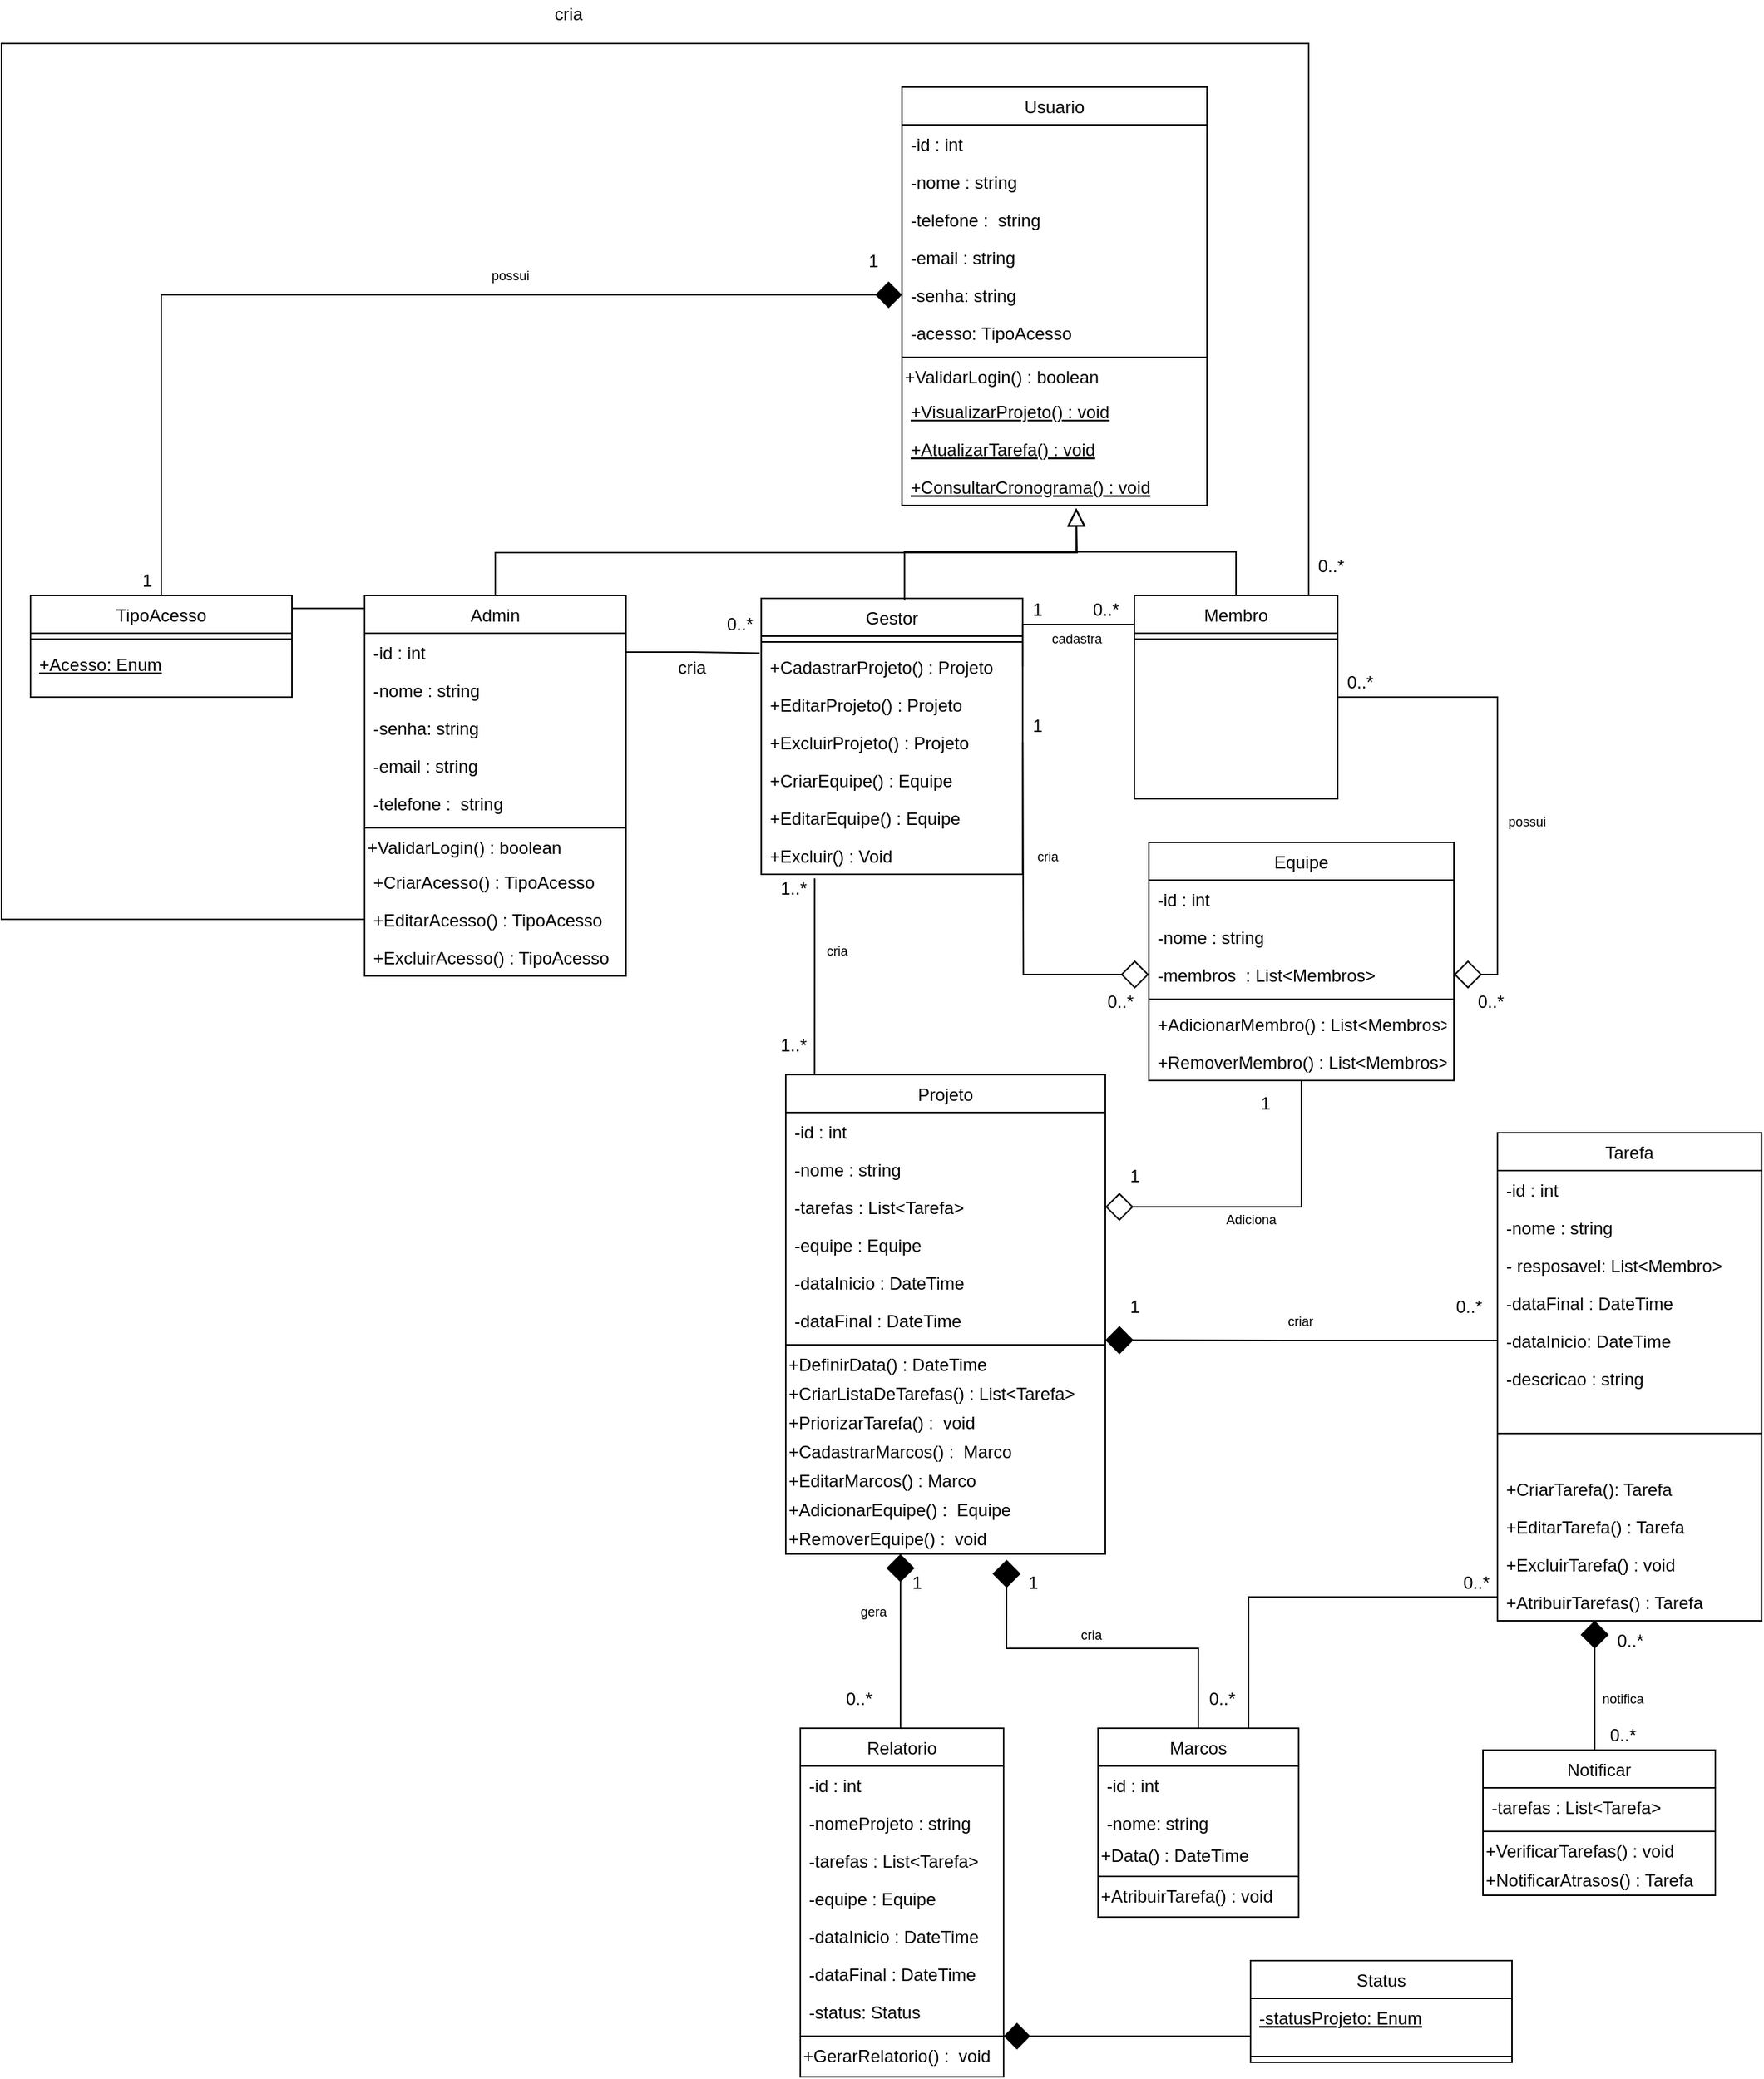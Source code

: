 <mxfile version="16.2.6" type="device"><diagram id="C5RBs43oDa-KdzZeNtuy" name="Page-1"><mxGraphModel dx="1855" dy="1748" grid="1" gridSize="10" guides="1" tooltips="1" connect="1" arrows="1" fold="1" page="1" pageScale="1" pageWidth="827" pageHeight="1169" math="0" shadow="0"><root><mxCell id="WIyWlLk6GJQsqaUBKTNV-0"/><mxCell id="WIyWlLk6GJQsqaUBKTNV-1" parent="WIyWlLk6GJQsqaUBKTNV-0"/><mxCell id="zkfFHV4jXpPFQw0GAbJ--0" value="Usuario" style="swimlane;fontStyle=0;align=center;verticalAlign=top;childLayout=stackLayout;horizontal=1;startSize=26;horizontalStack=0;resizeParent=1;resizeLast=0;collapsible=1;marginBottom=0;rounded=0;shadow=0;strokeWidth=1;" parent="WIyWlLk6GJQsqaUBKTNV-1" vertex="1"><mxGeometry x="140" y="-10" width="210" height="288" as="geometry"><mxRectangle x="230" y="140" width="160" height="26" as="alternateBounds"/></mxGeometry></mxCell><mxCell id="2-9peWO-3SJWqdCDQ_HK-16" value="-id : int" style="text;align=left;verticalAlign=top;spacingLeft=4;spacingRight=4;overflow=hidden;rotatable=0;points=[[0,0.5],[1,0.5]];portConstraint=eastwest;rounded=0;shadow=0;html=0;" parent="zkfFHV4jXpPFQw0GAbJ--0" vertex="1"><mxGeometry y="26" width="210" height="26" as="geometry"/></mxCell><mxCell id="zkfFHV4jXpPFQw0GAbJ--1" value="-nome : string " style="text;align=left;verticalAlign=top;spacingLeft=4;spacingRight=4;overflow=hidden;rotatable=0;points=[[0,0.5],[1,0.5]];portConstraint=eastwest;" parent="zkfFHV4jXpPFQw0GAbJ--0" vertex="1"><mxGeometry y="52" width="210" height="26" as="geometry"/></mxCell><mxCell id="zkfFHV4jXpPFQw0GAbJ--2" value="-telefone :  string" style="text;align=left;verticalAlign=top;spacingLeft=4;spacingRight=4;overflow=hidden;rotatable=0;points=[[0,0.5],[1,0.5]];portConstraint=eastwest;rounded=0;shadow=0;html=0;" parent="zkfFHV4jXpPFQw0GAbJ--0" vertex="1"><mxGeometry y="78" width="210" height="26" as="geometry"/></mxCell><mxCell id="zkfFHV4jXpPFQw0GAbJ--3" value="-email : string" style="text;align=left;verticalAlign=top;spacingLeft=4;spacingRight=4;overflow=hidden;rotatable=0;points=[[0,0.5],[1,0.5]];portConstraint=eastwest;rounded=0;shadow=0;html=0;" parent="zkfFHV4jXpPFQw0GAbJ--0" vertex="1"><mxGeometry y="104" width="210" height="26" as="geometry"/></mxCell><mxCell id="2-9peWO-3SJWqdCDQ_HK-17" value="-senha: string" style="text;align=left;verticalAlign=top;spacingLeft=4;spacingRight=4;overflow=hidden;rotatable=0;points=[[0,0.5],[1,0.5]];portConstraint=eastwest;rounded=0;shadow=0;html=0;fontStyle=0" parent="zkfFHV4jXpPFQw0GAbJ--0" vertex="1"><mxGeometry y="130" width="210" height="26" as="geometry"/></mxCell><mxCell id="MLnQ_oi7AWbO-3yDNkzA-22" value="-acesso: TipoAcesso &#10;" style="text;align=left;verticalAlign=top;spacingLeft=4;spacingRight=4;overflow=hidden;rotatable=0;points=[[0,0.5],[1,0.5]];portConstraint=eastwest;rounded=0;shadow=0;html=0;fontStyle=0" parent="zkfFHV4jXpPFQw0GAbJ--0" vertex="1"><mxGeometry y="156" width="210" height="26" as="geometry"/></mxCell><mxCell id="zkfFHV4jXpPFQw0GAbJ--4" value="" style="line;html=1;strokeWidth=1;align=left;verticalAlign=middle;spacingTop=-1;spacingLeft=3;spacingRight=3;rotatable=0;labelPosition=right;points=[];portConstraint=eastwest;" parent="zkfFHV4jXpPFQw0GAbJ--0" vertex="1"><mxGeometry y="182" width="210" height="8" as="geometry"/></mxCell><mxCell id="2-9peWO-3SJWqdCDQ_HK-19" value="+ValidarLogin() : boolean" style="text;html=1;align=left;verticalAlign=middle;resizable=0;points=[];autosize=1;strokeColor=none;fillColor=none;" parent="zkfFHV4jXpPFQw0GAbJ--0" vertex="1"><mxGeometry y="190" width="210" height="20" as="geometry"/></mxCell><mxCell id="2-9peWO-3SJWqdCDQ_HK-39" value="+VisualizarProjeto() : void" style="text;align=left;verticalAlign=top;spacingLeft=4;spacingRight=4;overflow=hidden;rotatable=0;points=[[0,0.5],[1,0.5]];portConstraint=eastwest;fontStyle=4" parent="zkfFHV4jXpPFQw0GAbJ--0" vertex="1"><mxGeometry y="210" width="210" height="26" as="geometry"/></mxCell><mxCell id="2-9peWO-3SJWqdCDQ_HK-55" value="+AtualizarTarefa() : void" style="text;align=left;verticalAlign=top;spacingLeft=4;spacingRight=4;overflow=hidden;rotatable=0;points=[[0,0.5],[1,0.5]];portConstraint=eastwest;fontStyle=4" parent="zkfFHV4jXpPFQw0GAbJ--0" vertex="1"><mxGeometry y="236" width="210" height="26" as="geometry"/></mxCell><mxCell id="xF9wtxN4hZc25DgYf-ld-66" value="+ConsultarCronograma() : void&#10;" style="text;align=left;verticalAlign=top;spacingLeft=4;spacingRight=4;overflow=hidden;rotatable=0;points=[[0,0.5],[1,0.5]];portConstraint=eastwest;fontStyle=4" parent="zkfFHV4jXpPFQw0GAbJ--0" vertex="1"><mxGeometry y="262" width="210" height="26" as="geometry"/></mxCell><mxCell id="zkfFHV4jXpPFQw0GAbJ--6" value="Gestor" style="swimlane;fontStyle=0;align=center;verticalAlign=top;childLayout=stackLayout;horizontal=1;startSize=26;horizontalStack=0;resizeParent=1;resizeLast=0;collapsible=1;marginBottom=0;rounded=0;shadow=0;strokeWidth=1;" parent="WIyWlLk6GJQsqaUBKTNV-1" vertex="1"><mxGeometry x="43.12" y="342" width="180" height="190" as="geometry"><mxRectangle x="120" y="360" width="160" height="26" as="alternateBounds"/></mxGeometry></mxCell><mxCell id="zkfFHV4jXpPFQw0GAbJ--9" value="" style="line;html=1;strokeWidth=1;align=left;verticalAlign=middle;spacingTop=-1;spacingLeft=3;spacingRight=3;rotatable=0;labelPosition=right;points=[];portConstraint=eastwest;" parent="zkfFHV4jXpPFQw0GAbJ--6" vertex="1"><mxGeometry y="26" width="180" height="8" as="geometry"/></mxCell><mxCell id="zkfFHV4jXpPFQw0GAbJ--10" value="+CadastrarProjeto() : Projeto " style="text;align=left;verticalAlign=top;spacingLeft=4;spacingRight=4;overflow=hidden;rotatable=0;points=[[0,0.5],[1,0.5]];portConstraint=eastwest;fontStyle=0" parent="zkfFHV4jXpPFQw0GAbJ--6" vertex="1"><mxGeometry y="34" width="180" height="26" as="geometry"/></mxCell><mxCell id="MLnQ_oi7AWbO-3yDNkzA-14" value="+EditarProjeto() : Projeto &#10;" style="text;align=left;verticalAlign=top;spacingLeft=4;spacingRight=4;overflow=hidden;rotatable=0;points=[[0,0.5],[1,0.5]];portConstraint=eastwest;" parent="zkfFHV4jXpPFQw0GAbJ--6" vertex="1"><mxGeometry y="60" width="180" height="26" as="geometry"/></mxCell><mxCell id="b1nJ6MfhxWU4I53ZfRRD-22" value="+ExcluirProjeto() : Projeto &#10;" style="text;align=left;verticalAlign=top;spacingLeft=4;spacingRight=4;overflow=hidden;rotatable=0;points=[[0,0.5],[1,0.5]];portConstraint=eastwest;" vertex="1" parent="zkfFHV4jXpPFQw0GAbJ--6"><mxGeometry y="86" width="180" height="26" as="geometry"/></mxCell><mxCell id="b1nJ6MfhxWU4I53ZfRRD-27" value="+CriarEquipe() : Equipe&#10;" style="text;align=left;verticalAlign=top;spacingLeft=4;spacingRight=4;overflow=hidden;rotatable=0;points=[[0,0.5],[1,0.5]];portConstraint=eastwest;" vertex="1" parent="zkfFHV4jXpPFQw0GAbJ--6"><mxGeometry y="112" width="180" height="26" as="geometry"/></mxCell><mxCell id="b1nJ6MfhxWU4I53ZfRRD-28" value="+EditarEquipe() : Equipe&#10;" style="text;align=left;verticalAlign=top;spacingLeft=4;spacingRight=4;overflow=hidden;rotatable=0;points=[[0,0.5],[1,0.5]];portConstraint=eastwest;" vertex="1" parent="zkfFHV4jXpPFQw0GAbJ--6"><mxGeometry y="138" width="180" height="26" as="geometry"/></mxCell><mxCell id="b1nJ6MfhxWU4I53ZfRRD-29" value="+Excluir() : Void&#10;" style="text;align=left;verticalAlign=top;spacingLeft=4;spacingRight=4;overflow=hidden;rotatable=0;points=[[0,0.5],[1,0.5]];portConstraint=eastwest;" vertex="1" parent="zkfFHV4jXpPFQw0GAbJ--6"><mxGeometry y="164" width="180" height="26" as="geometry"/></mxCell><mxCell id="zkfFHV4jXpPFQw0GAbJ--12" value="" style="endArrow=block;endSize=10;endFill=0;shadow=0;strokeWidth=1;rounded=0;edgeStyle=elbowEdgeStyle;elbow=vertical;exitX=0.548;exitY=0.008;exitDx=0;exitDy=0;exitPerimeter=0;" parent="WIyWlLk6GJQsqaUBKTNV-1" source="zkfFHV4jXpPFQw0GAbJ--6" edge="1"><mxGeometry width="160" relative="1" as="geometry"><mxPoint x="200" y="203" as="sourcePoint"/><mxPoint x="260" y="280" as="targetPoint"/><Array as="points"><mxPoint x="150" y="310"/><mxPoint x="130" y="270"/><mxPoint x="150" y="260"/><mxPoint x="140" y="230"/><mxPoint x="200" y="220"/><mxPoint x="180" y="200"/><mxPoint x="170" y="200"/><mxPoint x="170" y="200"/><mxPoint x="180" y="220"/><mxPoint x="110" y="220"/><mxPoint x="150" y="210"/><mxPoint x="210" y="230"/></Array></mxGeometry></mxCell><mxCell id="xF9wtxN4hZc25DgYf-ld-84" style="edgeStyle=orthogonalEdgeStyle;rounded=0;orthogonalLoop=1;jettySize=auto;html=1;exitX=1;exitY=0.5;exitDx=0;exitDy=0;entryX=1;entryY=0.5;entryDx=0;entryDy=0;endArrow=diamond;endFill=0;endSize=17;" parent="WIyWlLk6GJQsqaUBKTNV-1" source="2-9peWO-3SJWqdCDQ_HK-6" target="2-9peWO-3SJWqdCDQ_HK-50" edge="1"><mxGeometry relative="1" as="geometry"/></mxCell><mxCell id="2-9peWO-3SJWqdCDQ_HK-6" value="Membro" style="swimlane;fontStyle=0;align=center;verticalAlign=top;childLayout=stackLayout;horizontal=1;startSize=26;horizontalStack=0;resizeParent=1;resizeLast=0;collapsible=1;marginBottom=0;rounded=0;shadow=0;strokeWidth=1;" parent="WIyWlLk6GJQsqaUBKTNV-1" vertex="1"><mxGeometry x="300" y="340" width="140" height="140" as="geometry"><mxRectangle x="300" y="320" width="160" height="26" as="alternateBounds"/></mxGeometry></mxCell><mxCell id="2-9peWO-3SJWqdCDQ_HK-8" value="" style="line;html=1;strokeWidth=1;align=left;verticalAlign=middle;spacingTop=-1;spacingLeft=3;spacingRight=3;rotatable=0;labelPosition=right;points=[];portConstraint=eastwest;" parent="2-9peWO-3SJWqdCDQ_HK-6" vertex="1"><mxGeometry y="26" width="140" height="8" as="geometry"/></mxCell><mxCell id="2-9peWO-3SJWqdCDQ_HK-15" value="" style="endArrow=block;endSize=10;endFill=0;shadow=0;strokeWidth=1;rounded=0;edgeStyle=elbowEdgeStyle;elbow=vertical;exitX=0.5;exitY=0;exitDx=0;exitDy=0;" parent="WIyWlLk6GJQsqaUBKTNV-1" source="2-9peWO-3SJWqdCDQ_HK-6" edge="1"><mxGeometry width="160" relative="1" as="geometry"><mxPoint x="280" y="260" as="sourcePoint"/><mxPoint x="260" y="280" as="targetPoint"/><Array as="points"><mxPoint x="260" y="310"/><mxPoint x="230" y="230"/><mxPoint x="180" y="220"/><mxPoint x="170" y="230"/><mxPoint x="170" y="230"/><mxPoint x="170" y="230"/><mxPoint x="260" y="230"/><mxPoint x="270" y="240"/><mxPoint x="250" y="230"/><mxPoint x="270" y="240"/><mxPoint x="270" y="230"/><mxPoint x="260" y="240"/><mxPoint x="360" y="230"/><mxPoint x="290" y="230"/><mxPoint x="330" y="220"/><mxPoint x="390" y="240"/></Array></mxGeometry></mxCell><mxCell id="b1nJ6MfhxWU4I53ZfRRD-11" style="edgeStyle=orthogonalEdgeStyle;rounded=0;orthogonalLoop=1;jettySize=auto;html=1;exitX=0.25;exitY=0;exitDx=0;exitDy=0;endArrow=none;endFill=0;endSize=16;entryX=0.204;entryY=1.106;entryDx=0;entryDy=0;entryPerimeter=0;" edge="1" parent="WIyWlLk6GJQsqaUBKTNV-1" source="2-9peWO-3SJWqdCDQ_HK-20" target="b1nJ6MfhxWU4I53ZfRRD-29"><mxGeometry relative="1" as="geometry"><mxPoint x="80" y="540" as="targetPoint"/><Array as="points"><mxPoint x="80" y="670"/></Array></mxGeometry></mxCell><mxCell id="2-9peWO-3SJWqdCDQ_HK-20" value="Projeto" style="swimlane;fontStyle=0;align=center;verticalAlign=top;childLayout=stackLayout;horizontal=1;startSize=26;horizontalStack=0;resizeParent=1;resizeLast=0;collapsible=1;marginBottom=0;rounded=0;shadow=0;strokeWidth=1;" parent="WIyWlLk6GJQsqaUBKTNV-1" vertex="1"><mxGeometry x="60" y="670" width="220" height="330" as="geometry"><mxRectangle x="230" y="140" width="160" height="26" as="alternateBounds"/></mxGeometry></mxCell><mxCell id="2-9peWO-3SJWqdCDQ_HK-21" value="-id : int" style="text;align=left;verticalAlign=top;spacingLeft=4;spacingRight=4;overflow=hidden;rotatable=0;points=[[0,0.5],[1,0.5]];portConstraint=eastwest;rounded=0;shadow=0;html=0;" parent="2-9peWO-3SJWqdCDQ_HK-20" vertex="1"><mxGeometry y="26" width="220" height="26" as="geometry"/></mxCell><mxCell id="2-9peWO-3SJWqdCDQ_HK-22" value="-nome : string " style="text;align=left;verticalAlign=top;spacingLeft=4;spacingRight=4;overflow=hidden;rotatable=0;points=[[0,0.5],[1,0.5]];portConstraint=eastwest;" parent="2-9peWO-3SJWqdCDQ_HK-20" vertex="1"><mxGeometry y="52" width="220" height="26" as="geometry"/></mxCell><mxCell id="2-9peWO-3SJWqdCDQ_HK-23" value="-tarefas : List&lt;Tarefa&gt; " style="text;align=left;verticalAlign=top;spacingLeft=4;spacingRight=4;overflow=hidden;rotatable=0;points=[[0,0.5],[1,0.5]];portConstraint=eastwest;rounded=0;shadow=0;html=0;" parent="2-9peWO-3SJWqdCDQ_HK-20" vertex="1"><mxGeometry y="78" width="220" height="26" as="geometry"/></mxCell><mxCell id="2-9peWO-3SJWqdCDQ_HK-24" value="-equipe : Equipe" style="text;align=left;verticalAlign=top;spacingLeft=4;spacingRight=4;overflow=hidden;rotatable=0;points=[[0,0.5],[1,0.5]];portConstraint=eastwest;rounded=0;shadow=0;html=0;" parent="2-9peWO-3SJWqdCDQ_HK-20" vertex="1"><mxGeometry y="104" width="220" height="26" as="geometry"/></mxCell><mxCell id="2-9peWO-3SJWqdCDQ_HK-44" value="-dataInicio : DateTime" style="text;align=left;verticalAlign=top;spacingLeft=4;spacingRight=4;overflow=hidden;rotatable=0;points=[[0,0.5],[1,0.5]];portConstraint=eastwest;rounded=0;shadow=0;html=0;" parent="2-9peWO-3SJWqdCDQ_HK-20" vertex="1"><mxGeometry y="130" width="220" height="26" as="geometry"/></mxCell><mxCell id="2-9peWO-3SJWqdCDQ_HK-25" value="-dataFinal : DateTime" style="text;align=left;verticalAlign=top;spacingLeft=4;spacingRight=4;overflow=hidden;rotatable=0;points=[[0,0.5],[1,0.5]];portConstraint=eastwest;rounded=0;shadow=0;html=0;" parent="2-9peWO-3SJWqdCDQ_HK-20" vertex="1"><mxGeometry y="156" width="220" height="26" as="geometry"/></mxCell><mxCell id="2-9peWO-3SJWqdCDQ_HK-26" value="" style="line;html=1;strokeWidth=1;align=left;verticalAlign=middle;spacingTop=-1;spacingLeft=3;spacingRight=3;rotatable=0;labelPosition=right;points=[];portConstraint=eastwest;" parent="2-9peWO-3SJWqdCDQ_HK-20" vertex="1"><mxGeometry y="182" width="220" height="8" as="geometry"/></mxCell><mxCell id="xF9wtxN4hZc25DgYf-ld-1" value="+DefinirData() : DateTime" style="text;html=1;align=left;verticalAlign=middle;resizable=0;points=[];autosize=1;strokeColor=none;fillColor=none;" parent="2-9peWO-3SJWqdCDQ_HK-20" vertex="1"><mxGeometry y="190" width="220" height="20" as="geometry"/></mxCell><mxCell id="xF9wtxN4hZc25DgYf-ld-0" value="+CriarListaDeTarefas() : List&amp;lt;Tarefa&amp;gt;&amp;nbsp;" style="text;html=1;align=left;verticalAlign=middle;resizable=0;points=[];autosize=1;strokeColor=none;fillColor=none;" parent="2-9peWO-3SJWqdCDQ_HK-20" vertex="1"><mxGeometry y="210" width="220" height="20" as="geometry"/></mxCell><mxCell id="xF9wtxN4hZc25DgYf-ld-2" style="edgeStyle=orthogonalEdgeStyle;rounded=0;orthogonalLoop=1;jettySize=auto;html=1;exitX=1;exitY=0.5;exitDx=0;exitDy=0;endArrow=none;endFill=0;" parent="2-9peWO-3SJWqdCDQ_HK-20" source="2-9peWO-3SJWqdCDQ_HK-24" target="2-9peWO-3SJWqdCDQ_HK-24" edge="1"><mxGeometry relative="1" as="geometry"/></mxCell><mxCell id="xF9wtxN4hZc25DgYf-ld-11" value="+PriorizarTarefa() :&amp;nbsp; void" style="text;html=1;align=left;verticalAlign=middle;resizable=0;points=[];autosize=1;strokeColor=none;fillColor=none;" parent="2-9peWO-3SJWqdCDQ_HK-20" vertex="1"><mxGeometry y="230" width="220" height="20" as="geometry"/></mxCell><mxCell id="xF9wtxN4hZc25DgYf-ld-3" value="+CadastrarMarcos() :&amp;nbsp; Marco" style="text;html=1;align=left;verticalAlign=middle;resizable=0;points=[];autosize=1;strokeColor=none;fillColor=none;" parent="2-9peWO-3SJWqdCDQ_HK-20" vertex="1"><mxGeometry y="250" width="220" height="20" as="geometry"/></mxCell><mxCell id="xF9wtxN4hZc25DgYf-ld-46" value="+EditarMarcos() : Marco" style="text;html=1;align=left;verticalAlign=middle;resizable=0;points=[];autosize=1;strokeColor=none;fillColor=none;" parent="2-9peWO-3SJWqdCDQ_HK-20" vertex="1"><mxGeometry y="270" width="220" height="20" as="geometry"/></mxCell><mxCell id="xF9wtxN4hZc25DgYf-ld-28" value="+AdicionarEquipe() :&amp;nbsp; Equipe" style="text;html=1;align=left;verticalAlign=middle;resizable=0;points=[];autosize=1;strokeColor=none;fillColor=none;" parent="2-9peWO-3SJWqdCDQ_HK-20" vertex="1"><mxGeometry y="290" width="220" height="20" as="geometry"/></mxCell><mxCell id="xF9wtxN4hZc25DgYf-ld-29" value="+RemoverEquipe() :&amp;nbsp; void" style="text;html=1;align=left;verticalAlign=middle;resizable=0;points=[];autosize=1;strokeColor=none;fillColor=none;" parent="2-9peWO-3SJWqdCDQ_HK-20" vertex="1"><mxGeometry y="310" width="220" height="20" as="geometry"/></mxCell><mxCell id="2-9peWO-3SJWqdCDQ_HK-28" value="Tarefa" style="swimlane;fontStyle=0;align=center;verticalAlign=top;childLayout=stackLayout;horizontal=1;startSize=26;horizontalStack=0;resizeParent=1;resizeLast=0;collapsible=1;marginBottom=0;rounded=0;shadow=0;strokeWidth=1;" parent="WIyWlLk6GJQsqaUBKTNV-1" vertex="1"><mxGeometry x="550" y="710" width="181.81" height="336" as="geometry"><mxRectangle x="230" y="140" width="160" height="26" as="alternateBounds"/></mxGeometry></mxCell><mxCell id="2-9peWO-3SJWqdCDQ_HK-29" value="-id : int" style="text;align=left;verticalAlign=top;spacingLeft=4;spacingRight=4;overflow=hidden;rotatable=0;points=[[0,0.5],[1,0.5]];portConstraint=eastwest;rounded=0;shadow=0;html=0;" parent="2-9peWO-3SJWqdCDQ_HK-28" vertex="1"><mxGeometry y="26" width="181.81" height="26" as="geometry"/></mxCell><mxCell id="2-9peWO-3SJWqdCDQ_HK-30" value="-nome : string " style="text;align=left;verticalAlign=top;spacingLeft=4;spacingRight=4;overflow=hidden;rotatable=0;points=[[0,0.5],[1,0.5]];portConstraint=eastwest;" parent="2-9peWO-3SJWqdCDQ_HK-28" vertex="1"><mxGeometry y="52" width="181.81" height="26" as="geometry"/></mxCell><mxCell id="2-9peWO-3SJWqdCDQ_HK-32" value="- resposavel: List&lt;Membro&gt;" style="text;align=left;verticalAlign=top;spacingLeft=4;spacingRight=4;overflow=hidden;rotatable=0;points=[[0,0.5],[1,0.5]];portConstraint=eastwest;rounded=0;shadow=0;html=0;" parent="2-9peWO-3SJWqdCDQ_HK-28" vertex="1"><mxGeometry y="78" width="181.81" height="26" as="geometry"/></mxCell><mxCell id="2-9peWO-3SJWqdCDQ_HK-33" value="-dataFinal : DateTime" style="text;align=left;verticalAlign=top;spacingLeft=4;spacingRight=4;overflow=hidden;rotatable=0;points=[[0,0.5],[1,0.5]];portConstraint=eastwest;rounded=0;shadow=0;html=0;" parent="2-9peWO-3SJWqdCDQ_HK-28" vertex="1"><mxGeometry y="104" width="181.81" height="26" as="geometry"/></mxCell><mxCell id="2-9peWO-3SJWqdCDQ_HK-45" value="-dataInicio: DateTime" style="text;align=left;verticalAlign=top;spacingLeft=4;spacingRight=4;overflow=hidden;rotatable=0;points=[[0,0.5],[1,0.5]];portConstraint=eastwest;rounded=0;shadow=0;html=0;" parent="2-9peWO-3SJWqdCDQ_HK-28" vertex="1"><mxGeometry y="130" width="181.81" height="26" as="geometry"/></mxCell><mxCell id="2-9peWO-3SJWqdCDQ_HK-46" value="-descricao : string" style="text;align=left;verticalAlign=top;spacingLeft=4;spacingRight=4;overflow=hidden;rotatable=0;points=[[0,0.5],[1,0.5]];portConstraint=eastwest;rounded=0;shadow=0;html=0;" parent="2-9peWO-3SJWqdCDQ_HK-28" vertex="1"><mxGeometry y="156" width="181.81" height="26" as="geometry"/></mxCell><mxCell id="2-9peWO-3SJWqdCDQ_HK-34" value="" style="line;html=1;strokeWidth=1;align=left;verticalAlign=middle;spacingTop=-1;spacingLeft=3;spacingRight=3;rotatable=0;labelPosition=right;points=[];portConstraint=eastwest;" parent="2-9peWO-3SJWqdCDQ_HK-28" vertex="1"><mxGeometry y="182" width="181.81" height="50" as="geometry"/></mxCell><mxCell id="MLnQ_oi7AWbO-3yDNkzA-1" value="+CriarTarefa(): Tarefa" style="text;align=left;verticalAlign=top;spacingLeft=4;spacingRight=4;overflow=hidden;rotatable=0;points=[[0,0.5],[1,0.5]];portConstraint=eastwest;" parent="2-9peWO-3SJWqdCDQ_HK-28" vertex="1"><mxGeometry y="232" width="181.81" height="26" as="geometry"/></mxCell><mxCell id="xF9wtxN4hZc25DgYf-ld-8" value="+EditarTarefa() : Tarefa" style="text;align=left;verticalAlign=top;spacingLeft=4;spacingRight=4;overflow=hidden;rotatable=0;points=[[0,0.5],[1,0.5]];portConstraint=eastwest;" parent="2-9peWO-3SJWqdCDQ_HK-28" vertex="1"><mxGeometry y="258" width="181.81" height="26" as="geometry"/></mxCell><mxCell id="xF9wtxN4hZc25DgYf-ld-48" value="+ExcluirTarefa() : void&#10;" style="text;align=left;verticalAlign=top;spacingLeft=4;spacingRight=4;overflow=hidden;rotatable=0;points=[[0,0.5],[1,0.5]];portConstraint=eastwest;" parent="2-9peWO-3SJWqdCDQ_HK-28" vertex="1"><mxGeometry y="284" width="181.81" height="26" as="geometry"/></mxCell><mxCell id="xF9wtxN4hZc25DgYf-ld-7" value="+AtribuirTarefas() : Tarefa&#10;" style="text;align=left;verticalAlign=top;spacingLeft=4;spacingRight=4;overflow=hidden;rotatable=0;points=[[0,0.5],[1,0.5]];portConstraint=eastwest;" parent="2-9peWO-3SJWqdCDQ_HK-28" vertex="1"><mxGeometry y="310" width="181.81" height="26" as="geometry"/></mxCell><mxCell id="xF9wtxN4hZc25DgYf-ld-88" style="edgeStyle=orthogonalEdgeStyle;rounded=0;orthogonalLoop=1;jettySize=auto;html=1;exitX=0.5;exitY=1;exitDx=0;exitDy=0;entryX=1;entryY=0.5;entryDx=0;entryDy=0;endArrow=diamond;endFill=0;endSize=17;" parent="WIyWlLk6GJQsqaUBKTNV-1" source="2-9peWO-3SJWqdCDQ_HK-47" target="2-9peWO-3SJWqdCDQ_HK-23" edge="1"><mxGeometry relative="1" as="geometry"/></mxCell><mxCell id="2-9peWO-3SJWqdCDQ_HK-47" value="Equipe" style="swimlane;fontStyle=0;align=center;verticalAlign=top;childLayout=stackLayout;horizontal=1;startSize=26;horizontalStack=0;resizeParent=1;resizeLast=0;collapsible=1;marginBottom=0;rounded=0;shadow=0;strokeWidth=1;" parent="WIyWlLk6GJQsqaUBKTNV-1" vertex="1"><mxGeometry x="310" y="510" width="210" height="164" as="geometry"><mxRectangle x="230" y="140" width="160" height="26" as="alternateBounds"/></mxGeometry></mxCell><mxCell id="2-9peWO-3SJWqdCDQ_HK-48" value="-id : int" style="text;align=left;verticalAlign=top;spacingLeft=4;spacingRight=4;overflow=hidden;rotatable=0;points=[[0,0.5],[1,0.5]];portConstraint=eastwest;rounded=0;shadow=0;html=0;" parent="2-9peWO-3SJWqdCDQ_HK-47" vertex="1"><mxGeometry y="26" width="210" height="26" as="geometry"/></mxCell><mxCell id="2-9peWO-3SJWqdCDQ_HK-49" value="-nome : string " style="text;align=left;verticalAlign=top;spacingLeft=4;spacingRight=4;overflow=hidden;rotatable=0;points=[[0,0.5],[1,0.5]];portConstraint=eastwest;" parent="2-9peWO-3SJWqdCDQ_HK-47" vertex="1"><mxGeometry y="52" width="210" height="26" as="geometry"/></mxCell><mxCell id="2-9peWO-3SJWqdCDQ_HK-50" value="-membros  : List&lt;Membros&gt;" style="text;align=left;verticalAlign=top;spacingLeft=4;spacingRight=4;overflow=hidden;rotatable=0;points=[[0,0.5],[1,0.5]];portConstraint=eastwest;rounded=0;shadow=0;html=0;" parent="2-9peWO-3SJWqdCDQ_HK-47" vertex="1"><mxGeometry y="78" width="210" height="26" as="geometry"/></mxCell><mxCell id="2-9peWO-3SJWqdCDQ_HK-54" value="" style="line;html=1;strokeWidth=1;align=left;verticalAlign=middle;spacingTop=-1;spacingLeft=3;spacingRight=3;rotatable=0;labelPosition=right;points=[];portConstraint=eastwest;" parent="2-9peWO-3SJWqdCDQ_HK-47" vertex="1"><mxGeometry y="104" width="210" height="8" as="geometry"/></mxCell><mxCell id="xF9wtxN4hZc25DgYf-ld-31" value="+AdicionarMembro() : List&lt;Membros&gt;" style="text;align=left;verticalAlign=top;spacingLeft=4;spacingRight=4;overflow=hidden;rotatable=0;points=[[0,0.5],[1,0.5]];portConstraint=eastwest;" parent="2-9peWO-3SJWqdCDQ_HK-47" vertex="1"><mxGeometry y="112" width="210" height="26" as="geometry"/></mxCell><mxCell id="xF9wtxN4hZc25DgYf-ld-32" value="+RemoverMembro() : List&lt;Membros&gt;" style="text;align=left;verticalAlign=top;spacingLeft=4;spacingRight=4;overflow=hidden;rotatable=0;points=[[0,0.5],[1,0.5]];portConstraint=eastwest;" parent="2-9peWO-3SJWqdCDQ_HK-47" vertex="1"><mxGeometry y="138" width="210" height="26" as="geometry"/></mxCell><mxCell id="xF9wtxN4hZc25DgYf-ld-80" style="edgeStyle=orthogonalEdgeStyle;rounded=0;orthogonalLoop=1;jettySize=auto;html=1;exitX=0.5;exitY=0;exitDx=0;exitDy=0;entryX=0.359;entryY=1;entryDx=0;entryDy=0;entryPerimeter=0;endArrow=diamond;endFill=1;endSize=17;" parent="WIyWlLk6GJQsqaUBKTNV-1" source="xF9wtxN4hZc25DgYf-ld-12" target="xF9wtxN4hZc25DgYf-ld-29" edge="1"><mxGeometry relative="1" as="geometry"><Array as="points"><mxPoint x="139" y="1120"/></Array></mxGeometry></mxCell><mxCell id="xF9wtxN4hZc25DgYf-ld-12" value="Relatorio" style="swimlane;fontStyle=0;align=center;verticalAlign=top;childLayout=stackLayout;horizontal=1;startSize=26;horizontalStack=0;resizeParent=1;resizeLast=0;collapsible=1;marginBottom=0;rounded=0;shadow=0;strokeWidth=1;" parent="WIyWlLk6GJQsqaUBKTNV-1" vertex="1"><mxGeometry x="70" y="1120" width="140" height="240" as="geometry"><mxRectangle x="230" y="140" width="160" height="26" as="alternateBounds"/></mxGeometry></mxCell><mxCell id="xF9wtxN4hZc25DgYf-ld-13" value="-id : int" style="text;align=left;verticalAlign=top;spacingLeft=4;spacingRight=4;overflow=hidden;rotatable=0;points=[[0,0.5],[1,0.5]];portConstraint=eastwest;rounded=0;shadow=0;html=0;" parent="xF9wtxN4hZc25DgYf-ld-12" vertex="1"><mxGeometry y="26" width="140" height="26" as="geometry"/></mxCell><mxCell id="xF9wtxN4hZc25DgYf-ld-14" value="-nomeProjeto : string " style="text;align=left;verticalAlign=top;spacingLeft=4;spacingRight=4;overflow=hidden;rotatable=0;points=[[0,0.5],[1,0.5]];portConstraint=eastwest;" parent="xF9wtxN4hZc25DgYf-ld-12" vertex="1"><mxGeometry y="52" width="140" height="26" as="geometry"/></mxCell><mxCell id="xF9wtxN4hZc25DgYf-ld-15" value="-tarefas : List&lt;Tarefa&gt; " style="text;align=left;verticalAlign=top;spacingLeft=4;spacingRight=4;overflow=hidden;rotatable=0;points=[[0,0.5],[1,0.5]];portConstraint=eastwest;rounded=0;shadow=0;html=0;" parent="xF9wtxN4hZc25DgYf-ld-12" vertex="1"><mxGeometry y="78" width="140" height="26" as="geometry"/></mxCell><mxCell id="xF9wtxN4hZc25DgYf-ld-16" value="-equipe : Equipe" style="text;align=left;verticalAlign=top;spacingLeft=4;spacingRight=4;overflow=hidden;rotatable=0;points=[[0,0.5],[1,0.5]];portConstraint=eastwest;rounded=0;shadow=0;html=0;" parent="xF9wtxN4hZc25DgYf-ld-12" vertex="1"><mxGeometry y="104" width="140" height="26" as="geometry"/></mxCell><mxCell id="xF9wtxN4hZc25DgYf-ld-17" value="-dataInicio : DateTime" style="text;align=left;verticalAlign=top;spacingLeft=4;spacingRight=4;overflow=hidden;rotatable=0;points=[[0,0.5],[1,0.5]];portConstraint=eastwest;rounded=0;shadow=0;html=0;" parent="xF9wtxN4hZc25DgYf-ld-12" vertex="1"><mxGeometry y="130" width="140" height="26" as="geometry"/></mxCell><mxCell id="xF9wtxN4hZc25DgYf-ld-18" value="-dataFinal : DateTime" style="text;align=left;verticalAlign=top;spacingLeft=4;spacingRight=4;overflow=hidden;rotatable=0;points=[[0,0.5],[1,0.5]];portConstraint=eastwest;rounded=0;shadow=0;html=0;" parent="xF9wtxN4hZc25DgYf-ld-12" vertex="1"><mxGeometry y="156" width="140" height="26" as="geometry"/></mxCell><mxCell id="xF9wtxN4hZc25DgYf-ld-27" value="-status: Status" style="text;align=left;verticalAlign=top;spacingLeft=4;spacingRight=4;overflow=hidden;rotatable=0;points=[[0,0.5],[1,0.5]];portConstraint=eastwest;rounded=0;shadow=0;html=0;" parent="xF9wtxN4hZc25DgYf-ld-12" vertex="1"><mxGeometry y="182" width="140" height="26" as="geometry"/></mxCell><mxCell id="xF9wtxN4hZc25DgYf-ld-19" value="" style="line;html=1;strokeWidth=1;align=left;verticalAlign=middle;spacingTop=-1;spacingLeft=3;spacingRight=3;rotatable=0;labelPosition=right;points=[];portConstraint=eastwest;" parent="xF9wtxN4hZc25DgYf-ld-12" vertex="1"><mxGeometry y="208" width="140" height="8" as="geometry"/></mxCell><mxCell id="xF9wtxN4hZc25DgYf-ld-23" style="edgeStyle=orthogonalEdgeStyle;rounded=0;orthogonalLoop=1;jettySize=auto;html=1;exitX=1;exitY=0.5;exitDx=0;exitDy=0;endArrow=none;endFill=0;" parent="xF9wtxN4hZc25DgYf-ld-12" source="xF9wtxN4hZc25DgYf-ld-16" target="xF9wtxN4hZc25DgYf-ld-16" edge="1"><mxGeometry relative="1" as="geometry"/></mxCell><mxCell id="xF9wtxN4hZc25DgYf-ld-20" value="+GerarRelatorio() :&amp;nbsp; void" style="text;html=1;align=left;verticalAlign=middle;resizable=0;points=[];autosize=1;strokeColor=none;fillColor=none;" parent="xF9wtxN4hZc25DgYf-ld-12" vertex="1"><mxGeometry y="216" width="140" height="20" as="geometry"/></mxCell><mxCell id="xF9wtxN4hZc25DgYf-ld-76" style="edgeStyle=orthogonalEdgeStyle;rounded=0;orthogonalLoop=1;jettySize=auto;html=1;exitX=0.5;exitY=0;exitDx=0;exitDy=0;entryX=0.691;entryY=1.197;entryDx=0;entryDy=0;entryPerimeter=0;endArrow=diamond;endFill=1;endSize=17;" parent="WIyWlLk6GJQsqaUBKTNV-1" source="xF9wtxN4hZc25DgYf-ld-34" target="xF9wtxN4hZc25DgYf-ld-29" edge="1"><mxGeometry relative="1" as="geometry"/></mxCell><mxCell id="b1nJ6MfhxWU4I53ZfRRD-31" style="edgeStyle=orthogonalEdgeStyle;rounded=0;orthogonalLoop=1;jettySize=auto;html=1;exitX=0.75;exitY=0;exitDx=0;exitDy=0;entryX=-0.002;entryY=0.368;entryDx=0;entryDy=0;entryPerimeter=0;endArrow=none;endFill=0;endSize=16;" edge="1" parent="WIyWlLk6GJQsqaUBKTNV-1" source="xF9wtxN4hZc25DgYf-ld-34" target="xF9wtxN4hZc25DgYf-ld-7"><mxGeometry relative="1" as="geometry"/></mxCell><mxCell id="xF9wtxN4hZc25DgYf-ld-34" value="Marcos" style="swimlane;fontStyle=0;align=center;verticalAlign=top;childLayout=stackLayout;horizontal=1;startSize=26;horizontalStack=0;resizeParent=1;resizeLast=0;collapsible=1;marginBottom=0;rounded=0;shadow=0;strokeWidth=1;" parent="WIyWlLk6GJQsqaUBKTNV-1" vertex="1"><mxGeometry x="275" y="1120" width="138.12" height="130" as="geometry"><mxRectangle x="275" y="1120" width="160" height="26" as="alternateBounds"/></mxGeometry></mxCell><mxCell id="xF9wtxN4hZc25DgYf-ld-35" value="-id : int" style="text;align=left;verticalAlign=top;spacingLeft=4;spacingRight=4;overflow=hidden;rotatable=0;points=[[0,0.5],[1,0.5]];portConstraint=eastwest;rounded=0;shadow=0;html=0;" parent="xF9wtxN4hZc25DgYf-ld-34" vertex="1"><mxGeometry y="26" width="138.12" height="26" as="geometry"/></mxCell><mxCell id="xF9wtxN4hZc25DgYf-ld-41" value="-nome: string" style="text;align=left;verticalAlign=top;spacingLeft=4;spacingRight=4;overflow=hidden;rotatable=0;points=[[0,0.5],[1,0.5]];portConstraint=eastwest;rounded=0;shadow=0;html=0;" parent="xF9wtxN4hZc25DgYf-ld-34" vertex="1"><mxGeometry y="52" width="138.12" height="26" as="geometry"/></mxCell><mxCell id="xF9wtxN4hZc25DgYf-ld-47" value="+Data() : DateTime" style="text;html=1;align=left;verticalAlign=middle;resizable=0;points=[];autosize=1;strokeColor=none;fillColor=none;" parent="xF9wtxN4hZc25DgYf-ld-34" vertex="1"><mxGeometry y="78" width="138.12" height="20" as="geometry"/></mxCell><mxCell id="xF9wtxN4hZc25DgYf-ld-42" value="" style="line;html=1;strokeWidth=1;align=left;verticalAlign=middle;spacingTop=-1;spacingLeft=3;spacingRight=3;rotatable=0;labelPosition=right;points=[];portConstraint=eastwest;" parent="xF9wtxN4hZc25DgYf-ld-34" vertex="1"><mxGeometry y="98" width="138.12" height="8" as="geometry"/></mxCell><mxCell id="xF9wtxN4hZc25DgYf-ld-44" style="edgeStyle=orthogonalEdgeStyle;rounded=0;orthogonalLoop=1;jettySize=auto;html=1;exitX=1;exitY=0.5;exitDx=0;exitDy=0;endArrow=none;endFill=0;" parent="xF9wtxN4hZc25DgYf-ld-34" edge="1"><mxGeometry relative="1" as="geometry"><mxPoint x="138.12" y="65.0" as="sourcePoint"/><mxPoint x="138.12" y="65.0" as="targetPoint"/></mxGeometry></mxCell><mxCell id="xF9wtxN4hZc25DgYf-ld-87" value="+AtribuirTarefa() : void" style="text;html=1;align=left;verticalAlign=middle;resizable=0;points=[];autosize=1;strokeColor=none;fillColor=none;" parent="xF9wtxN4hZc25DgYf-ld-34" vertex="1"><mxGeometry y="106" width="138.12" height="20" as="geometry"/></mxCell><mxCell id="xF9wtxN4hZc25DgYf-ld-62" value="0..*" style="text;html=1;align=center;verticalAlign=middle;resizable=0;points=[];autosize=1;strokeColor=none;fillColor=none;" parent="WIyWlLk6GJQsqaUBKTNV-1" vertex="1"><mxGeometry x="275" y="610" width="30" height="20" as="geometry"/></mxCell><mxCell id="xF9wtxN4hZc25DgYf-ld-63" value="1" style="text;html=1;align=center;verticalAlign=middle;resizable=0;points=[];autosize=1;strokeColor=none;fillColor=none;" parent="WIyWlLk6GJQsqaUBKTNV-1" vertex="1"><mxGeometry x="223.12" y="420" width="20" height="20" as="geometry"/></mxCell><mxCell id="xF9wtxN4hZc25DgYf-ld-64" value="0..*" style="text;html=1;align=center;verticalAlign=middle;resizable=0;points=[];autosize=1;strokeColor=none;fillColor=none;" parent="WIyWlLk6GJQsqaUBKTNV-1" vertex="1"><mxGeometry x="440" y="390" width="30" height="20" as="geometry"/></mxCell><mxCell id="xF9wtxN4hZc25DgYf-ld-65" value="0..*" style="text;html=1;align=center;verticalAlign=middle;resizable=0;points=[];autosize=1;strokeColor=none;fillColor=none;" parent="WIyWlLk6GJQsqaUBKTNV-1" vertex="1"><mxGeometry x="530" y="610" width="30" height="20" as="geometry"/></mxCell><mxCell id="xF9wtxN4hZc25DgYf-ld-71" style="edgeStyle=orthogonalEdgeStyle;rounded=0;orthogonalLoop=1;jettySize=auto;html=1;exitX=0;exitY=0.5;exitDx=0;exitDy=0;endArrow=diamond;endFill=1;endSize=17;" parent="WIyWlLk6GJQsqaUBKTNV-1" source="2-9peWO-3SJWqdCDQ_HK-45" edge="1"><mxGeometry relative="1" as="geometry"><mxPoint x="280" y="852.724" as="targetPoint"/></mxGeometry></mxCell><mxCell id="xF9wtxN4hZc25DgYf-ld-72" value="1" style="text;html=1;align=center;verticalAlign=middle;resizable=0;points=[];autosize=1;strokeColor=none;fillColor=none;" parent="WIyWlLk6GJQsqaUBKTNV-1" vertex="1"><mxGeometry x="290" y="820" width="20" height="20" as="geometry"/></mxCell><mxCell id="xF9wtxN4hZc25DgYf-ld-73" value="0..*" style="text;html=1;align=center;verticalAlign=middle;resizable=0;points=[];autosize=1;strokeColor=none;fillColor=none;" parent="WIyWlLk6GJQsqaUBKTNV-1" vertex="1"><mxGeometry x="515" y="820" width="30" height="20" as="geometry"/></mxCell><mxCell id="xF9wtxN4hZc25DgYf-ld-77" value="0..*" style="text;html=1;align=center;verticalAlign=middle;resizable=0;points=[];autosize=1;strokeColor=none;fillColor=none;" parent="WIyWlLk6GJQsqaUBKTNV-1" vertex="1"><mxGeometry x="345" y="1090" width="30" height="20" as="geometry"/></mxCell><mxCell id="xF9wtxN4hZc25DgYf-ld-78" value="1" style="text;html=1;align=center;verticalAlign=middle;resizable=0;points=[];autosize=1;strokeColor=none;fillColor=none;" parent="WIyWlLk6GJQsqaUBKTNV-1" vertex="1"><mxGeometry x="220" y="1010" width="20" height="20" as="geometry"/></mxCell><mxCell id="xF9wtxN4hZc25DgYf-ld-79" value="1" style="text;html=1;align=center;verticalAlign=middle;resizable=0;points=[];autosize=1;strokeColor=none;fillColor=none;" parent="WIyWlLk6GJQsqaUBKTNV-1" vertex="1"><mxGeometry x="140" y="1010" width="20" height="20" as="geometry"/></mxCell><mxCell id="xF9wtxN4hZc25DgYf-ld-81" value="0..*" style="text;html=1;align=center;verticalAlign=middle;resizable=0;points=[];autosize=1;strokeColor=none;fillColor=none;" parent="WIyWlLk6GJQsqaUBKTNV-1" vertex="1"><mxGeometry x="95" y="1090" width="30" height="20" as="geometry"/></mxCell><mxCell id="xF9wtxN4hZc25DgYf-ld-83" style="edgeStyle=orthogonalEdgeStyle;rounded=0;orthogonalLoop=1;jettySize=auto;html=1;exitX=1;exitY=0.5;exitDx=0;exitDy=0;entryX=0;entryY=0.5;entryDx=0;entryDy=0;endArrow=diamond;endFill=0;endSize=17;" parent="WIyWlLk6GJQsqaUBKTNV-1" target="2-9peWO-3SJWqdCDQ_HK-50" edge="1"><mxGeometry relative="1" as="geometry"><mxPoint x="223.12" y="441" as="sourcePoint"/></mxGeometry></mxCell><mxCell id="xF9wtxN4hZc25DgYf-ld-86" value="1..*" style="text;html=1;align=center;verticalAlign=middle;resizable=0;points=[];autosize=1;strokeColor=none;fillColor=none;" parent="WIyWlLk6GJQsqaUBKTNV-1" vertex="1"><mxGeometry x="50" y="640" width="30" height="20" as="geometry"/></mxCell><mxCell id="b1nJ6MfhxWU4I53ZfRRD-0" style="edgeStyle=orthogonalEdgeStyle;rounded=0;orthogonalLoop=1;jettySize=auto;html=1;exitX=0.5;exitY=0;exitDx=0;exitDy=0;endArrow=block;endFill=0;endSize=10;" edge="1" parent="WIyWlLk6GJQsqaUBKTNV-1" source="MLnQ_oi7AWbO-3yDNkzA-2"><mxGeometry relative="1" as="geometry"><mxPoint x="260" y="280" as="targetPoint"/></mxGeometry></mxCell><mxCell id="MLnQ_oi7AWbO-3yDNkzA-2" value="Admin" style="swimlane;fontStyle=0;align=center;verticalAlign=top;childLayout=stackLayout;horizontal=1;startSize=26;horizontalStack=0;resizeParent=1;resizeLast=0;collapsible=1;marginBottom=0;rounded=0;shadow=0;strokeWidth=1;" parent="WIyWlLk6GJQsqaUBKTNV-1" vertex="1"><mxGeometry x="-230" y="340" width="180" height="262" as="geometry"><mxRectangle x="120" y="360" width="160" height="26" as="alternateBounds"/></mxGeometry></mxCell><mxCell id="MLnQ_oi7AWbO-3yDNkzA-40" value="-id : int" style="text;align=left;verticalAlign=top;spacingLeft=4;spacingRight=4;overflow=hidden;rotatable=0;points=[[0,0.5],[1,0.5]];portConstraint=eastwest;rounded=0;shadow=0;html=0;" parent="MLnQ_oi7AWbO-3yDNkzA-2" vertex="1"><mxGeometry y="26" width="180" height="26" as="geometry"/></mxCell><mxCell id="MLnQ_oi7AWbO-3yDNkzA-41" value="-nome : string " style="text;align=left;verticalAlign=top;spacingLeft=4;spacingRight=4;overflow=hidden;rotatable=0;points=[[0,0.5],[1,0.5]];portConstraint=eastwest;" parent="MLnQ_oi7AWbO-3yDNkzA-2" vertex="1"><mxGeometry y="52" width="180" height="26" as="geometry"/></mxCell><mxCell id="MLnQ_oi7AWbO-3yDNkzA-44" value="-senha: string" style="text;align=left;verticalAlign=top;spacingLeft=4;spacingRight=4;overflow=hidden;rotatable=0;points=[[0,0.5],[1,0.5]];portConstraint=eastwest;rounded=0;shadow=0;html=0;fontStyle=0" parent="MLnQ_oi7AWbO-3yDNkzA-2" vertex="1"><mxGeometry y="78" width="180" height="26" as="geometry"/></mxCell><mxCell id="MLnQ_oi7AWbO-3yDNkzA-43" value="-email : string" style="text;align=left;verticalAlign=top;spacingLeft=4;spacingRight=4;overflow=hidden;rotatable=0;points=[[0,0.5],[1,0.5]];portConstraint=eastwest;rounded=0;shadow=0;html=0;" parent="MLnQ_oi7AWbO-3yDNkzA-2" vertex="1"><mxGeometry y="104" width="180" height="26" as="geometry"/></mxCell><mxCell id="MLnQ_oi7AWbO-3yDNkzA-42" value="-telefone :  string" style="text;align=left;verticalAlign=top;spacingLeft=4;spacingRight=4;overflow=hidden;rotatable=0;points=[[0,0.5],[1,0.5]];portConstraint=eastwest;rounded=0;shadow=0;html=0;" parent="MLnQ_oi7AWbO-3yDNkzA-2" vertex="1"><mxGeometry y="130" width="180" height="26" as="geometry"/></mxCell><mxCell id="MLnQ_oi7AWbO-3yDNkzA-3" value="" style="line;html=1;strokeWidth=1;align=left;verticalAlign=middle;spacingTop=-1;spacingLeft=3;spacingRight=3;rotatable=0;labelPosition=right;points=[];portConstraint=eastwest;" parent="MLnQ_oi7AWbO-3yDNkzA-2" vertex="1"><mxGeometry y="156" width="180" height="8" as="geometry"/></mxCell><mxCell id="MLnQ_oi7AWbO-3yDNkzA-39" value="+ValidarLogin() : boolean" style="text;html=1;align=left;verticalAlign=middle;resizable=0;points=[];autosize=1;strokeColor=none;fillColor=none;" parent="MLnQ_oi7AWbO-3yDNkzA-2" vertex="1"><mxGeometry y="164" width="180" height="20" as="geometry"/></mxCell><mxCell id="MLnQ_oi7AWbO-3yDNkzA-4" value="+CriarAcesso() : TipoAcesso" style="text;align=left;verticalAlign=top;spacingLeft=4;spacingRight=4;overflow=hidden;rotatable=0;points=[[0,0.5],[1,0.5]];portConstraint=eastwest;fontStyle=0" parent="MLnQ_oi7AWbO-3yDNkzA-2" vertex="1"><mxGeometry y="184" width="180" height="26" as="geometry"/></mxCell><mxCell id="MLnQ_oi7AWbO-3yDNkzA-5" value="+EditarAcesso() : TipoAcesso" style="text;align=left;verticalAlign=top;spacingLeft=4;spacingRight=4;overflow=hidden;rotatable=0;points=[[0,0.5],[1,0.5]];portConstraint=eastwest;" parent="MLnQ_oi7AWbO-3yDNkzA-2" vertex="1"><mxGeometry y="210" width="180" height="26" as="geometry"/></mxCell><mxCell id="MLnQ_oi7AWbO-3yDNkzA-13" value="+ExcluirAcesso() : TipoAcesso" style="text;align=left;verticalAlign=top;spacingLeft=4;spacingRight=4;overflow=hidden;rotatable=0;points=[[0,0.5],[1,0.5]];portConstraint=eastwest;" parent="MLnQ_oi7AWbO-3yDNkzA-2" vertex="1"><mxGeometry y="236" width="180" height="26" as="geometry"/></mxCell><mxCell id="b1nJ6MfhxWU4I53ZfRRD-1" style="edgeStyle=orthogonalEdgeStyle;rounded=0;orthogonalLoop=1;jettySize=auto;html=1;exitX=0.5;exitY=0;exitDx=0;exitDy=0;entryX=0;entryY=0.5;entryDx=0;entryDy=0;endArrow=diamond;endFill=1;endSize=16;" edge="1" parent="WIyWlLk6GJQsqaUBKTNV-1" source="MLnQ_oi7AWbO-3yDNkzA-8" target="2-9peWO-3SJWqdCDQ_HK-17"><mxGeometry relative="1" as="geometry"/></mxCell><mxCell id="b1nJ6MfhxWU4I53ZfRRD-5" style="edgeStyle=orthogonalEdgeStyle;rounded=0;orthogonalLoop=1;jettySize=auto;html=1;exitX=1;exitY=0.25;exitDx=0;exitDy=0;entryX=-0.003;entryY=0.034;entryDx=0;entryDy=0;entryPerimeter=0;endArrow=none;endFill=0;endSize=16;" edge="1" parent="WIyWlLk6GJQsqaUBKTNV-1" source="MLnQ_oi7AWbO-3yDNkzA-8" target="MLnQ_oi7AWbO-3yDNkzA-2"><mxGeometry relative="1" as="geometry"><Array as="points"><mxPoint x="-280" y="349"/></Array></mxGeometry></mxCell><mxCell id="MLnQ_oi7AWbO-3yDNkzA-8" value="TipoAcesso" style="swimlane;fontStyle=0;align=center;verticalAlign=top;childLayout=stackLayout;horizontal=1;startSize=26;horizontalStack=0;resizeParent=1;resizeLast=0;collapsible=1;marginBottom=0;rounded=0;shadow=0;strokeWidth=1;" parent="WIyWlLk6GJQsqaUBKTNV-1" vertex="1"><mxGeometry x="-460" y="340" width="180" height="70" as="geometry"><mxRectangle x="120" y="360" width="160" height="26" as="alternateBounds"/></mxGeometry></mxCell><mxCell id="MLnQ_oi7AWbO-3yDNkzA-9" value="" style="line;html=1;strokeWidth=1;align=left;verticalAlign=middle;spacingTop=-1;spacingLeft=3;spacingRight=3;rotatable=0;labelPosition=right;points=[];portConstraint=eastwest;" parent="MLnQ_oi7AWbO-3yDNkzA-8" vertex="1"><mxGeometry y="26" width="180" height="8" as="geometry"/></mxCell><mxCell id="MLnQ_oi7AWbO-3yDNkzA-10" value="+Acesso: Enum" style="text;align=left;verticalAlign=top;spacingLeft=4;spacingRight=4;overflow=hidden;rotatable=0;points=[[0,0.5],[1,0.5]];portConstraint=eastwest;fontStyle=4" parent="MLnQ_oi7AWbO-3yDNkzA-8" vertex="1"><mxGeometry y="34" width="180" height="36" as="geometry"/></mxCell><mxCell id="MLnQ_oi7AWbO-3yDNkzA-15" value="1" style="text;html=1;align=center;verticalAlign=middle;resizable=0;points=[];autosize=1;strokeColor=none;fillColor=none;" parent="WIyWlLk6GJQsqaUBKTNV-1" vertex="1"><mxGeometry x="290" y="730" width="20" height="20" as="geometry"/></mxCell><mxCell id="MLnQ_oi7AWbO-3yDNkzA-16" value="1" style="text;html=1;align=center;verticalAlign=middle;resizable=0;points=[];autosize=1;strokeColor=none;fillColor=none;" parent="WIyWlLk6GJQsqaUBKTNV-1" vertex="1"><mxGeometry x="380" y="680" width="20" height="20" as="geometry"/></mxCell><mxCell id="MLnQ_oi7AWbO-3yDNkzA-26" value="1..*" style="text;html=1;align=center;verticalAlign=middle;resizable=0;points=[];autosize=1;strokeColor=none;fillColor=none;" parent="WIyWlLk6GJQsqaUBKTNV-1" vertex="1"><mxGeometry x="50" y="532" width="30" height="20" as="geometry"/></mxCell><mxCell id="MLnQ_oi7AWbO-3yDNkzA-35" style="edgeStyle=orthogonalEdgeStyle;rounded=0;orthogonalLoop=1;jettySize=auto;html=1;exitX=1;exitY=0.5;exitDx=0;exitDy=0;entryX=0;entryY=0.05;entryDx=0;entryDy=0;entryPerimeter=0;endArrow=none;endFill=0;endSize=14;" parent="WIyWlLk6GJQsqaUBKTNV-1" source="zkfFHV4jXpPFQw0GAbJ--10" target="2-9peWO-3SJWqdCDQ_HK-6" edge="1"><mxGeometry relative="1" as="geometry"><Array as="points"><mxPoint x="223" y="360"/><mxPoint x="300" y="360"/></Array></mxGeometry></mxCell><mxCell id="MLnQ_oi7AWbO-3yDNkzA-36" value="1" style="text;html=1;align=center;verticalAlign=middle;resizable=0;points=[];autosize=1;strokeColor=none;fillColor=none;" parent="WIyWlLk6GJQsqaUBKTNV-1" vertex="1"><mxGeometry x="223.12" y="340" width="20" height="20" as="geometry"/></mxCell><mxCell id="MLnQ_oi7AWbO-3yDNkzA-37" value="0..*" style="text;html=1;align=center;verticalAlign=middle;resizable=0;points=[];autosize=1;strokeColor=none;fillColor=none;" parent="WIyWlLk6GJQsqaUBKTNV-1" vertex="1"><mxGeometry x="265" y="340" width="30" height="20" as="geometry"/></mxCell><mxCell id="MLnQ_oi7AWbO-3yDNkzA-48" value="1" style="text;html=1;align=center;verticalAlign=middle;resizable=0;points=[];autosize=1;strokeColor=none;fillColor=none;" parent="WIyWlLk6GJQsqaUBKTNV-1" vertex="1"><mxGeometry x="110" y="100" width="20" height="20" as="geometry"/></mxCell><mxCell id="MLnQ_oi7AWbO-3yDNkzA-49" value="1" style="text;html=1;align=center;verticalAlign=middle;resizable=0;points=[];autosize=1;strokeColor=none;fillColor=none;" parent="WIyWlLk6GJQsqaUBKTNV-1" vertex="1"><mxGeometry x="-390" y="320" width="20" height="20" as="geometry"/></mxCell><mxCell id="MLnQ_oi7AWbO-3yDNkzA-50" value="possui" style="text;html=1;align=center;verticalAlign=middle;resizable=0;points=[];autosize=1;strokeColor=none;fillColor=none;fontSize=9;" parent="WIyWlLk6GJQsqaUBKTNV-1" vertex="1"><mxGeometry x="-150" y="110" width="40" height="20" as="geometry"/></mxCell><mxCell id="MLnQ_oi7AWbO-3yDNkzA-52" value="possui" style="text;html=1;align=center;verticalAlign=middle;resizable=0;points=[];autosize=1;strokeColor=none;fillColor=none;fontSize=9;" parent="WIyWlLk6GJQsqaUBKTNV-1" vertex="1"><mxGeometry x="550" y="486" width="40" height="20" as="geometry"/></mxCell><mxCell id="MLnQ_oi7AWbO-3yDNkzA-53" value="cria" style="text;html=1;align=center;verticalAlign=middle;resizable=0;points=[];autosize=1;strokeColor=none;fillColor=none;fontSize=9;" parent="WIyWlLk6GJQsqaUBKTNV-1" vertex="1"><mxGeometry x="80" y="575" width="30" height="20" as="geometry"/></mxCell><mxCell id="MLnQ_oi7AWbO-3yDNkzA-54" value="Adiciona" style="text;html=1;align=center;verticalAlign=middle;resizable=0;points=[];autosize=1;strokeColor=none;fillColor=none;fontSize=9;" parent="WIyWlLk6GJQsqaUBKTNV-1" vertex="1"><mxGeometry x="355" y="760" width="50" height="20" as="geometry"/></mxCell><mxCell id="MLnQ_oi7AWbO-3yDNkzA-55" value="criar" style="text;html=1;align=center;verticalAlign=middle;resizable=0;points=[];autosize=1;strokeColor=none;fillColor=none;fontSize=9;" parent="WIyWlLk6GJQsqaUBKTNV-1" vertex="1"><mxGeometry x="398.5" y="830" width="30" height="20" as="geometry"/></mxCell><mxCell id="MLnQ_oi7AWbO-3yDNkzA-56" value="gera&lt;br&gt;" style="text;html=1;align=center;verticalAlign=middle;resizable=0;points=[];autosize=1;strokeColor=none;fillColor=none;fontSize=9;" parent="WIyWlLk6GJQsqaUBKTNV-1" vertex="1"><mxGeometry x="105" y="1030" width="30" height="20" as="geometry"/></mxCell><mxCell id="MLnQ_oi7AWbO-3yDNkzA-57" value="cria" style="text;html=1;align=center;verticalAlign=middle;resizable=0;points=[];autosize=1;strokeColor=none;fillColor=none;fontSize=9;" parent="WIyWlLk6GJQsqaUBKTNV-1" vertex="1"><mxGeometry x="255" y="1046" width="30" height="20" as="geometry"/></mxCell><mxCell id="MLnQ_oi7AWbO-3yDNkzA-58" value="cadastra" style="text;html=1;align=center;verticalAlign=middle;resizable=0;points=[];autosize=1;strokeColor=none;fillColor=none;fontSize=9;" parent="WIyWlLk6GJQsqaUBKTNV-1" vertex="1"><mxGeometry x="235" y="360" width="50" height="20" as="geometry"/></mxCell><mxCell id="MLnQ_oi7AWbO-3yDNkzA-59" value="cria" style="text;html=1;align=center;verticalAlign=middle;resizable=0;points=[];autosize=1;strokeColor=none;fillColor=none;fontSize=9;" parent="WIyWlLk6GJQsqaUBKTNV-1" vertex="1"><mxGeometry x="225" y="510" width="30" height="20" as="geometry"/></mxCell><mxCell id="acwIoNBEqpGkVXFwVPx2-7" style="edgeStyle=orthogonalEdgeStyle;rounded=0;orthogonalLoop=1;jettySize=auto;html=1;exitX=0.5;exitY=0;exitDx=0;exitDy=0;entryX=0.368;entryY=0.996;entryDx=0;entryDy=0;entryPerimeter=0;endArrow=diamond;endFill=1;endSize=17;" parent="WIyWlLk6GJQsqaUBKTNV-1" source="acwIoNBEqpGkVXFwVPx2-0" target="xF9wtxN4hZc25DgYf-ld-7" edge="1"><mxGeometry relative="1" as="geometry"><Array as="points"><mxPoint x="617" y="1135"/></Array></mxGeometry></mxCell><mxCell id="acwIoNBEqpGkVXFwVPx2-0" value="Notificar" style="swimlane;fontStyle=0;align=center;verticalAlign=top;childLayout=stackLayout;horizontal=1;startSize=26;horizontalStack=0;resizeParent=1;resizeLast=0;collapsible=1;marginBottom=0;rounded=0;shadow=0;strokeWidth=1;" parent="WIyWlLk6GJQsqaUBKTNV-1" vertex="1"><mxGeometry x="540" y="1135" width="160" height="100" as="geometry"><mxRectangle x="275" y="1120" width="160" height="26" as="alternateBounds"/></mxGeometry></mxCell><mxCell id="acwIoNBEqpGkVXFwVPx2-2" value="-tarefas : List&lt;Tarefa&gt;" style="text;align=left;verticalAlign=top;spacingLeft=4;spacingRight=4;overflow=hidden;rotatable=0;points=[[0,0.5],[1,0.5]];portConstraint=eastwest;rounded=0;shadow=0;html=0;" parent="acwIoNBEqpGkVXFwVPx2-0" vertex="1"><mxGeometry y="26" width="160" height="26" as="geometry"/></mxCell><mxCell id="acwIoNBEqpGkVXFwVPx2-4" value="" style="line;html=1;strokeWidth=1;align=left;verticalAlign=middle;spacingTop=-1;spacingLeft=3;spacingRight=3;rotatable=0;labelPosition=right;points=[];portConstraint=eastwest;" parent="acwIoNBEqpGkVXFwVPx2-0" vertex="1"><mxGeometry y="52" width="160" height="8" as="geometry"/></mxCell><mxCell id="acwIoNBEqpGkVXFwVPx2-5" style="edgeStyle=orthogonalEdgeStyle;rounded=0;orthogonalLoop=1;jettySize=auto;html=1;exitX=1;exitY=0.5;exitDx=0;exitDy=0;endArrow=none;endFill=0;" parent="acwIoNBEqpGkVXFwVPx2-0" edge="1"><mxGeometry relative="1" as="geometry"><mxPoint x="138.12" y="65.0" as="sourcePoint"/><mxPoint x="138.12" y="65.0" as="targetPoint"/></mxGeometry></mxCell><mxCell id="acwIoNBEqpGkVXFwVPx2-6" value="+VerificarTarefas() : void" style="text;html=1;align=left;verticalAlign=middle;resizable=0;points=[];autosize=1;strokeColor=none;fillColor=none;" parent="acwIoNBEqpGkVXFwVPx2-0" vertex="1"><mxGeometry y="60" width="160" height="20" as="geometry"/></mxCell><mxCell id="acwIoNBEqpGkVXFwVPx2-14" value="+NotificarAtrasos() : Tarefa" style="text;html=1;align=left;verticalAlign=middle;resizable=0;points=[];autosize=1;strokeColor=none;fillColor=none;" parent="acwIoNBEqpGkVXFwVPx2-0" vertex="1"><mxGeometry y="80" width="160" height="20" as="geometry"/></mxCell><mxCell id="acwIoNBEqpGkVXFwVPx2-9" value="notifica" style="text;html=1;align=center;verticalAlign=middle;resizable=0;points=[];autosize=1;strokeColor=none;fillColor=none;fontSize=9;" parent="WIyWlLk6GJQsqaUBKTNV-1" vertex="1"><mxGeometry x="615.9" y="1090" width="40" height="20" as="geometry"/></mxCell><mxCell id="acwIoNBEqpGkVXFwVPx2-10" value="0..*" style="text;html=1;align=center;verticalAlign=middle;resizable=0;points=[];autosize=1;strokeColor=none;fillColor=none;" parent="WIyWlLk6GJQsqaUBKTNV-1" vertex="1"><mxGeometry x="620.9" y="1115" width="30" height="20" as="geometry"/></mxCell><mxCell id="acwIoNBEqpGkVXFwVPx2-11" value="0..*" style="text;html=1;align=center;verticalAlign=middle;resizable=0;points=[];autosize=1;strokeColor=none;fillColor=none;" parent="WIyWlLk6GJQsqaUBKTNV-1" vertex="1"><mxGeometry x="625.9" y="1050" width="30" height="20" as="geometry"/></mxCell><mxCell id="b1nJ6MfhxWU4I53ZfRRD-10" value="0..*" style="text;html=1;align=center;verticalAlign=middle;resizable=0;points=[];autosize=1;strokeColor=none;fillColor=none;" vertex="1" parent="WIyWlLk6GJQsqaUBKTNV-1"><mxGeometry x="13.12" y="350" width="30" height="20" as="geometry"/></mxCell><mxCell id="b1nJ6MfhxWU4I53ZfRRD-12" style="edgeStyle=orthogonalEdgeStyle;rounded=0;orthogonalLoop=1;jettySize=auto;html=1;exitX=0;exitY=0.5;exitDx=0;exitDy=0;endArrow=none;endFill=0;endSize=16;" edge="1" parent="WIyWlLk6GJQsqaUBKTNV-1" source="MLnQ_oi7AWbO-3yDNkzA-5"><mxGeometry relative="1" as="geometry"><mxPoint x="420" y="340" as="targetPoint"/><Array as="points"><mxPoint x="-480" y="563"/><mxPoint x="-480" y="-40"/><mxPoint x="420" y="-40"/></Array></mxGeometry></mxCell><mxCell id="b1nJ6MfhxWU4I53ZfRRD-16" style="edgeStyle=orthogonalEdgeStyle;rounded=0;orthogonalLoop=1;jettySize=auto;html=1;exitX=1;exitY=0.5;exitDx=0;exitDy=0;entryX=-0.006;entryY=0.145;entryDx=0;entryDy=0;entryPerimeter=0;endArrow=none;endFill=0;endSize=16;" edge="1" parent="WIyWlLk6GJQsqaUBKTNV-1" source="MLnQ_oi7AWbO-3yDNkzA-40" target="zkfFHV4jXpPFQw0GAbJ--10"><mxGeometry relative="1" as="geometry"/></mxCell><mxCell id="b1nJ6MfhxWU4I53ZfRRD-17" value="cria&lt;br&gt;" style="text;html=1;align=center;verticalAlign=middle;resizable=0;points=[];autosize=1;strokeColor=none;fillColor=none;" vertex="1" parent="WIyWlLk6GJQsqaUBKTNV-1"><mxGeometry x="-20" y="380" width="30" height="20" as="geometry"/></mxCell><mxCell id="b1nJ6MfhxWU4I53ZfRRD-19" value="0..*" style="text;html=1;align=center;verticalAlign=middle;resizable=0;points=[];autosize=1;strokeColor=none;fillColor=none;" vertex="1" parent="WIyWlLk6GJQsqaUBKTNV-1"><mxGeometry x="420" y="310" width="30" height="20" as="geometry"/></mxCell><mxCell id="b1nJ6MfhxWU4I53ZfRRD-20" value="cria" style="text;html=1;align=center;verticalAlign=middle;resizable=0;points=[];autosize=1;strokeColor=none;fillColor=none;" vertex="1" parent="WIyWlLk6GJQsqaUBKTNV-1"><mxGeometry x="-105" y="-70" width="30" height="20" as="geometry"/></mxCell><mxCell id="b1nJ6MfhxWU4I53ZfRRD-23" value="Status" style="swimlane;fontStyle=0;align=center;verticalAlign=top;childLayout=stackLayout;horizontal=1;startSize=26;horizontalStack=0;resizeParent=1;resizeLast=0;collapsible=1;marginBottom=0;rounded=0;shadow=0;strokeWidth=1;" vertex="1" parent="WIyWlLk6GJQsqaUBKTNV-1"><mxGeometry x="380" y="1280" width="180" height="70" as="geometry"><mxRectangle x="120" y="360" width="160" height="26" as="alternateBounds"/></mxGeometry></mxCell><mxCell id="b1nJ6MfhxWU4I53ZfRRD-25" value="-statusProjeto: Enum" style="text;align=left;verticalAlign=top;spacingLeft=4;spacingRight=4;overflow=hidden;rotatable=0;points=[[0,0.5],[1,0.5]];portConstraint=eastwest;fontStyle=4" vertex="1" parent="b1nJ6MfhxWU4I53ZfRRD-23"><mxGeometry y="26" width="180" height="36" as="geometry"/></mxCell><mxCell id="b1nJ6MfhxWU4I53ZfRRD-24" value="" style="line;html=1;strokeWidth=1;align=left;verticalAlign=middle;spacingTop=-1;spacingLeft=3;spacingRight=3;rotatable=0;labelPosition=right;points=[];portConstraint=eastwest;" vertex="1" parent="b1nJ6MfhxWU4I53ZfRRD-23"><mxGeometry y="62" width="180" height="8" as="geometry"/></mxCell><mxCell id="b1nJ6MfhxWU4I53ZfRRD-26" style="edgeStyle=orthogonalEdgeStyle;rounded=0;orthogonalLoop=1;jettySize=auto;html=1;exitX=0;exitY=0.5;exitDx=0;exitDy=0;endArrow=diamond;endFill=1;endSize=16;" edge="1" parent="WIyWlLk6GJQsqaUBKTNV-1" source="b1nJ6MfhxWU4I53ZfRRD-25"><mxGeometry relative="1" as="geometry"><mxPoint x="210" y="1332" as="targetPoint"/><Array as="points"><mxPoint x="380" y="1332"/></Array></mxGeometry></mxCell><mxCell id="b1nJ6MfhxWU4I53ZfRRD-33" value="0..*" style="text;html=1;align=center;verticalAlign=middle;resizable=0;points=[];autosize=1;strokeColor=none;fillColor=none;" vertex="1" parent="WIyWlLk6GJQsqaUBKTNV-1"><mxGeometry x="520" y="1010" width="30" height="20" as="geometry"/></mxCell></root></mxGraphModel></diagram></mxfile>